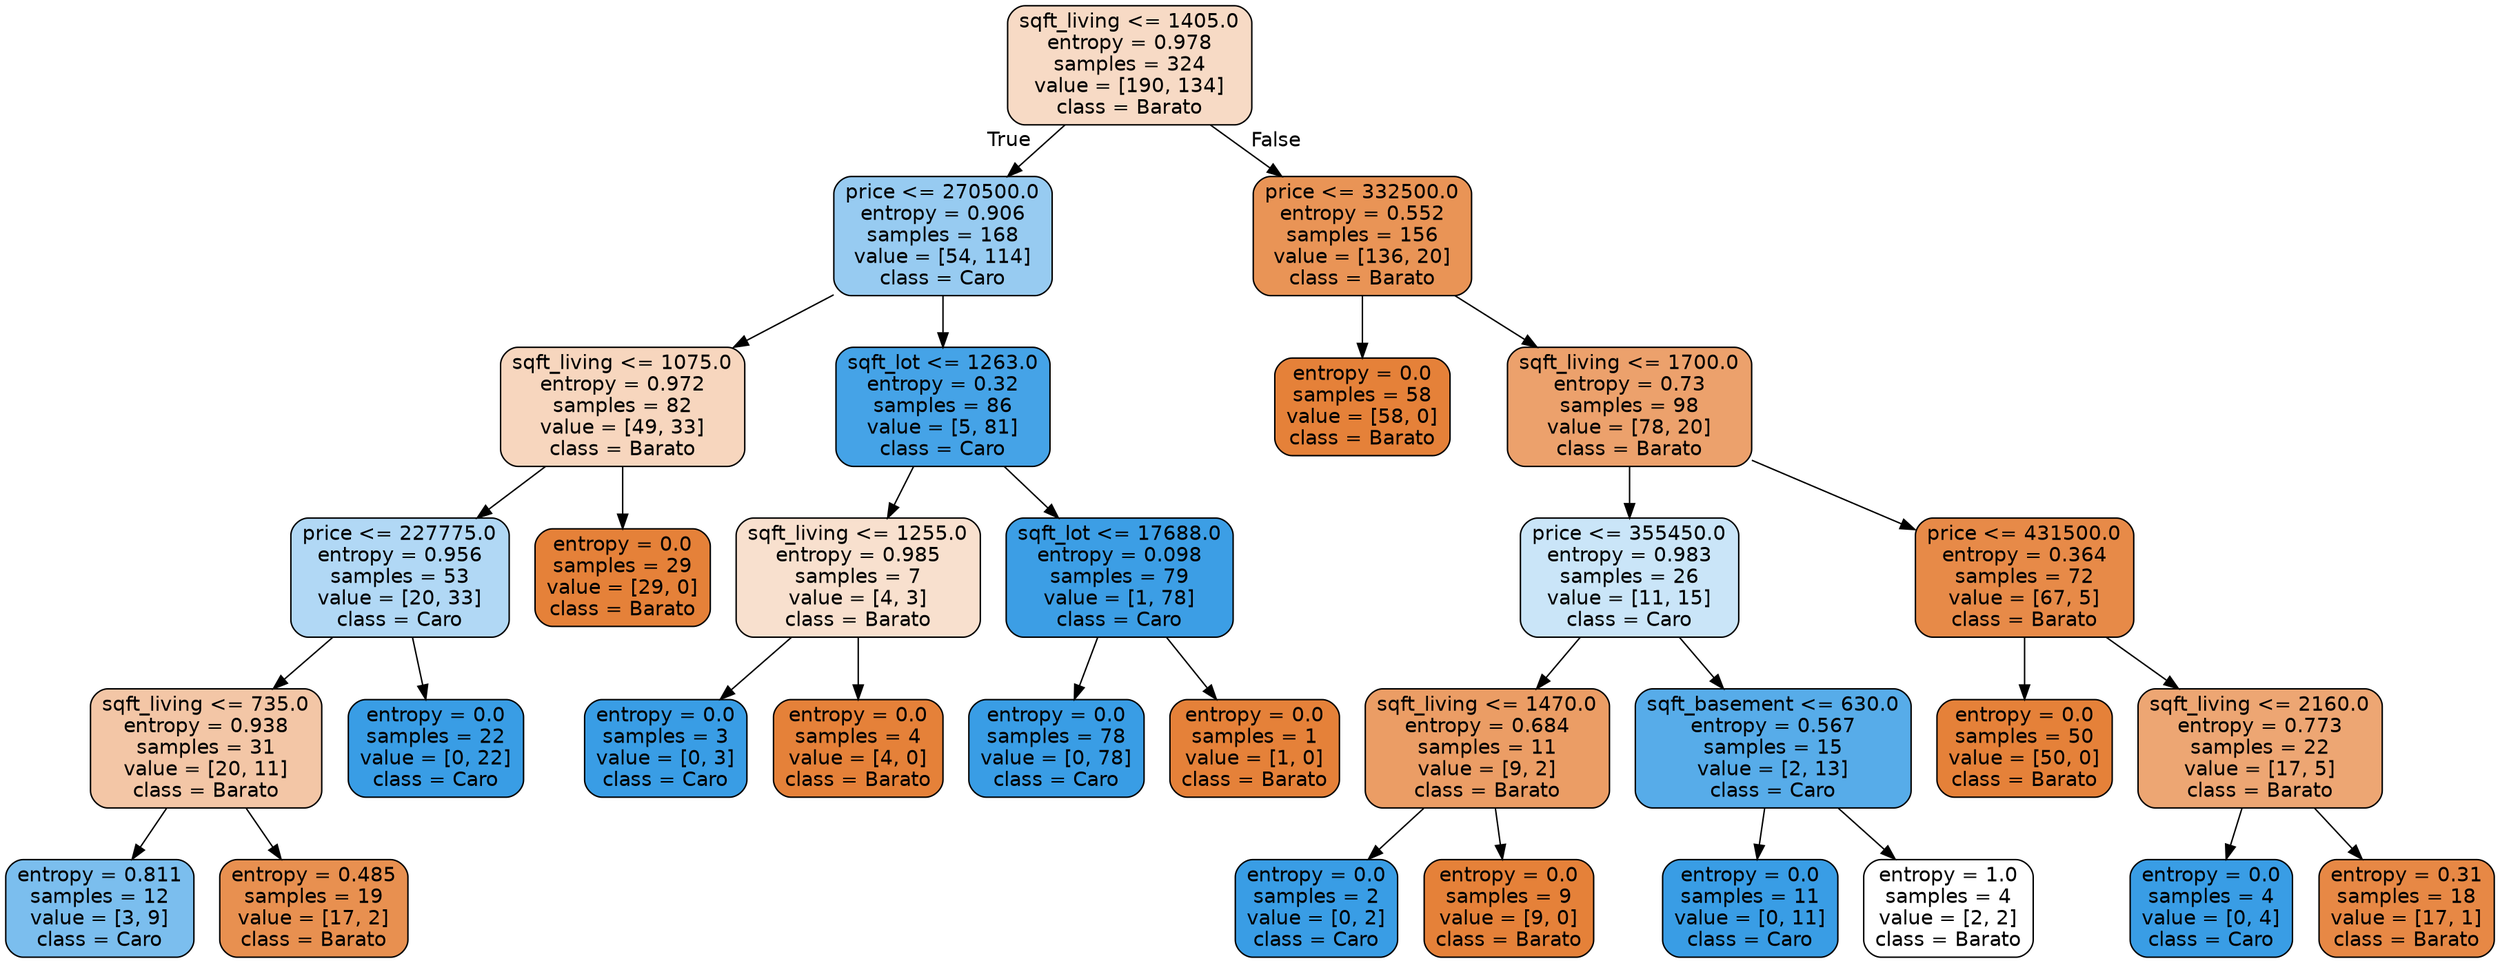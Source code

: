 digraph Tree {
node [shape=box, style="filled, rounded", color="black", fontname=helvetica] ;
edge [fontname=helvetica] ;
0 [label="sqft_living <= 1405.0\nentropy = 0.978\nsamples = 324\nvalue = [190, 134]\nclass = Barato", fillcolor="#f7dac5"] ;
1 [label="price <= 270500.0\nentropy = 0.906\nsamples = 168\nvalue = [54, 114]\nclass = Caro", fillcolor="#97cbf1"] ;
0 -> 1 [labeldistance=2.5, labelangle=45, headlabel="True"] ;
2 [label="sqft_living <= 1075.0\nentropy = 0.972\nsamples = 82\nvalue = [49, 33]\nclass = Barato", fillcolor="#f7d6be"] ;
1 -> 2 ;
3 [label="price <= 227775.0\nentropy = 0.956\nsamples = 53\nvalue = [20, 33]\nclass = Caro", fillcolor="#b1d8f5"] ;
2 -> 3 ;
4 [label="sqft_living <= 735.0\nentropy = 0.938\nsamples = 31\nvalue = [20, 11]\nclass = Barato", fillcolor="#f3c6a6"] ;
3 -> 4 ;
5 [label="entropy = 0.811\nsamples = 12\nvalue = [3, 9]\nclass = Caro", fillcolor="#7bbeee"] ;
4 -> 5 ;
6 [label="entropy = 0.485\nsamples = 19\nvalue = [17, 2]\nclass = Barato", fillcolor="#e89050"] ;
4 -> 6 ;
7 [label="entropy = 0.0\nsamples = 22\nvalue = [0, 22]\nclass = Caro", fillcolor="#399de5"] ;
3 -> 7 ;
8 [label="entropy = 0.0\nsamples = 29\nvalue = [29, 0]\nclass = Barato", fillcolor="#e58139"] ;
2 -> 8 ;
9 [label="sqft_lot <= 1263.0\nentropy = 0.32\nsamples = 86\nvalue = [5, 81]\nclass = Caro", fillcolor="#45a3e7"] ;
1 -> 9 ;
10 [label="sqft_living <= 1255.0\nentropy = 0.985\nsamples = 7\nvalue = [4, 3]\nclass = Barato", fillcolor="#f8e0ce"] ;
9 -> 10 ;
11 [label="entropy = 0.0\nsamples = 3\nvalue = [0, 3]\nclass = Caro", fillcolor="#399de5"] ;
10 -> 11 ;
12 [label="entropy = 0.0\nsamples = 4\nvalue = [4, 0]\nclass = Barato", fillcolor="#e58139"] ;
10 -> 12 ;
13 [label="sqft_lot <= 17688.0\nentropy = 0.098\nsamples = 79\nvalue = [1, 78]\nclass = Caro", fillcolor="#3c9ee5"] ;
9 -> 13 ;
14 [label="entropy = 0.0\nsamples = 78\nvalue = [0, 78]\nclass = Caro", fillcolor="#399de5"] ;
13 -> 14 ;
15 [label="entropy = 0.0\nsamples = 1\nvalue = [1, 0]\nclass = Barato", fillcolor="#e58139"] ;
13 -> 15 ;
16 [label="price <= 332500.0\nentropy = 0.552\nsamples = 156\nvalue = [136, 20]\nclass = Barato", fillcolor="#e99456"] ;
0 -> 16 [labeldistance=2.5, labelangle=-45, headlabel="False"] ;
17 [label="entropy = 0.0\nsamples = 58\nvalue = [58, 0]\nclass = Barato", fillcolor="#e58139"] ;
16 -> 17 ;
18 [label="sqft_living <= 1700.0\nentropy = 0.73\nsamples = 98\nvalue = [78, 20]\nclass = Barato", fillcolor="#eca16c"] ;
16 -> 18 ;
19 [label="price <= 355450.0\nentropy = 0.983\nsamples = 26\nvalue = [11, 15]\nclass = Caro", fillcolor="#cae5f8"] ;
18 -> 19 ;
20 [label="sqft_living <= 1470.0\nentropy = 0.684\nsamples = 11\nvalue = [9, 2]\nclass = Barato", fillcolor="#eb9d65"] ;
19 -> 20 ;
21 [label="entropy = 0.0\nsamples = 2\nvalue = [0, 2]\nclass = Caro", fillcolor="#399de5"] ;
20 -> 21 ;
22 [label="entropy = 0.0\nsamples = 9\nvalue = [9, 0]\nclass = Barato", fillcolor="#e58139"] ;
20 -> 22 ;
23 [label="sqft_basement <= 630.0\nentropy = 0.567\nsamples = 15\nvalue = [2, 13]\nclass = Caro", fillcolor="#57ace9"] ;
19 -> 23 ;
24 [label="entropy = 0.0\nsamples = 11\nvalue = [0, 11]\nclass = Caro", fillcolor="#399de5"] ;
23 -> 24 ;
25 [label="entropy = 1.0\nsamples = 4\nvalue = [2, 2]\nclass = Barato", fillcolor="#ffffff"] ;
23 -> 25 ;
26 [label="price <= 431500.0\nentropy = 0.364\nsamples = 72\nvalue = [67, 5]\nclass = Barato", fillcolor="#e78a48"] ;
18 -> 26 ;
27 [label="entropy = 0.0\nsamples = 50\nvalue = [50, 0]\nclass = Barato", fillcolor="#e58139"] ;
26 -> 27 ;
28 [label="sqft_living <= 2160.0\nentropy = 0.773\nsamples = 22\nvalue = [17, 5]\nclass = Barato", fillcolor="#eda673"] ;
26 -> 28 ;
29 [label="entropy = 0.0\nsamples = 4\nvalue = [0, 4]\nclass = Caro", fillcolor="#399de5"] ;
28 -> 29 ;
30 [label="entropy = 0.31\nsamples = 18\nvalue = [17, 1]\nclass = Barato", fillcolor="#e78845"] ;
28 -> 30 ;
}